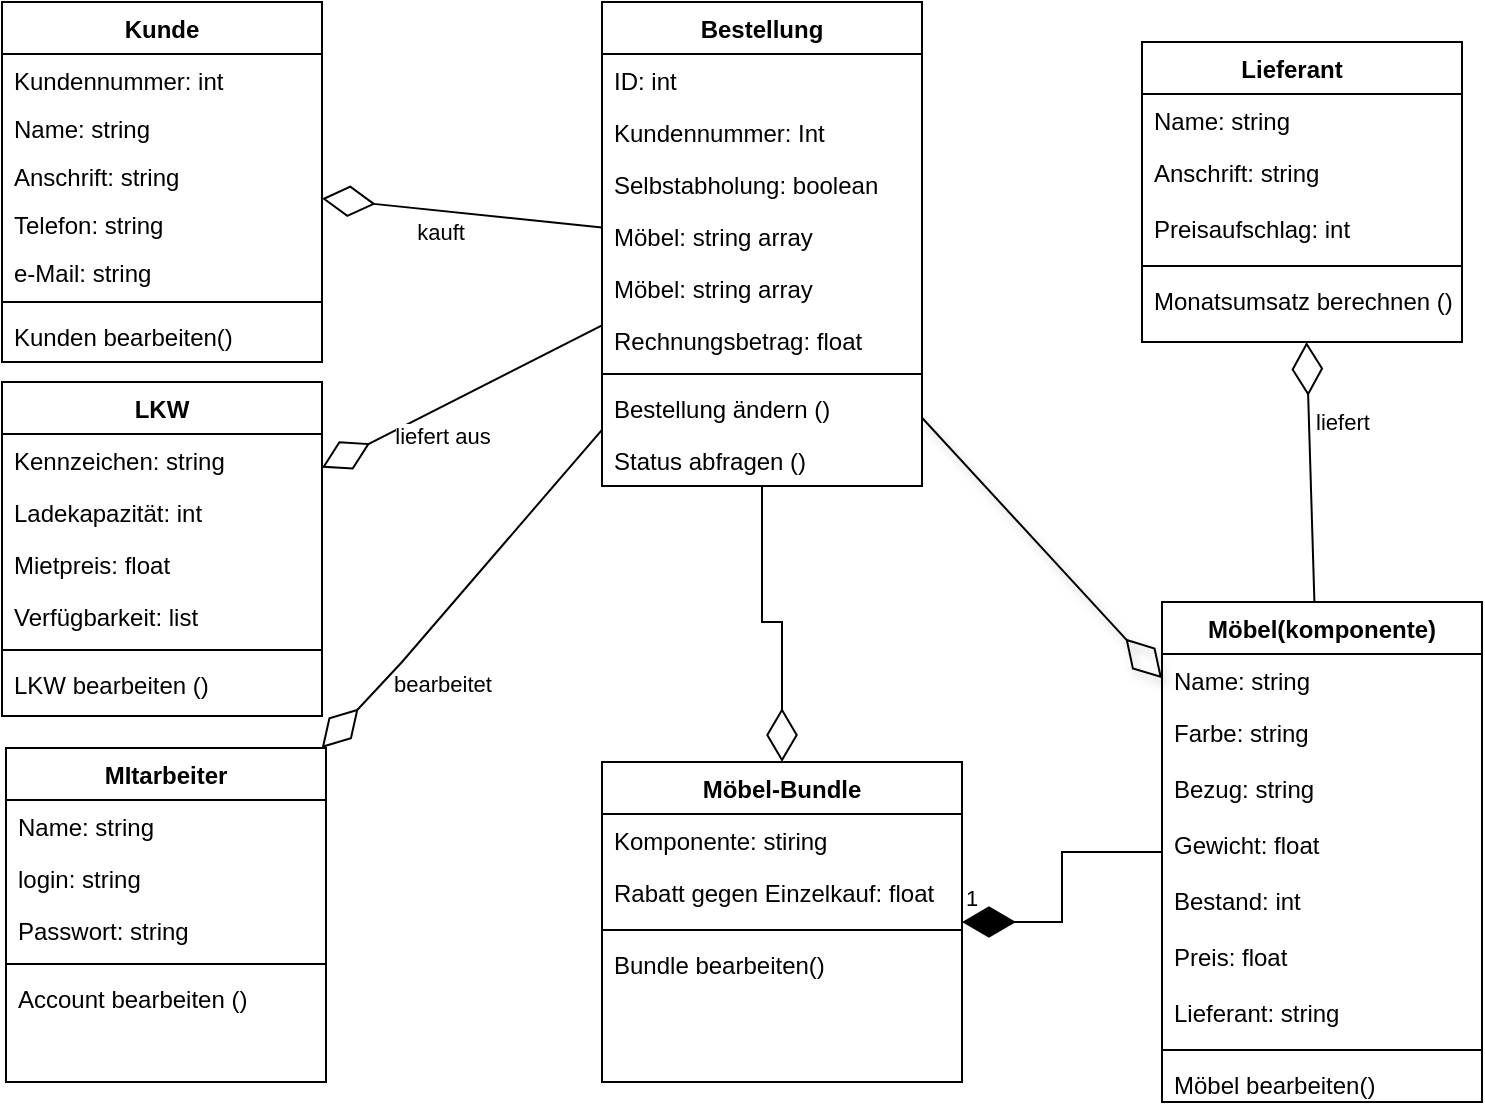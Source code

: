 <mxfile version="17.4.2" type="device"><diagram id="C5RBs43oDa-KdzZeNtuy" name="Page-1"><mxGraphModel dx="868" dy="593" grid="1" gridSize="10" guides="1" tooltips="1" connect="1" arrows="1" fold="1" page="1" pageScale="1" pageWidth="827" pageHeight="1169" math="0" shadow="0"><root><mxCell id="WIyWlLk6GJQsqaUBKTNV-0"/><mxCell id="WIyWlLk6GJQsqaUBKTNV-1" parent="WIyWlLk6GJQsqaUBKTNV-0"/><mxCell id="zkfFHV4jXpPFQw0GAbJ--0" value="Bestellung" style="swimlane;fontStyle=1;align=center;verticalAlign=top;childLayout=stackLayout;horizontal=1;startSize=26;horizontalStack=0;resizeParent=1;resizeLast=0;collapsible=1;marginBottom=0;rounded=0;shadow=0;strokeWidth=1;" parent="WIyWlLk6GJQsqaUBKTNV-1" vertex="1"><mxGeometry x="320" y="60" width="160" height="242" as="geometry"><mxRectangle x="220" y="120" width="160" height="26" as="alternateBounds"/></mxGeometry></mxCell><mxCell id="zkfFHV4jXpPFQw0GAbJ--1" value="ID: int" style="text;align=left;verticalAlign=top;spacingLeft=4;spacingRight=4;overflow=hidden;rotatable=0;points=[[0,0.5],[1,0.5]];portConstraint=eastwest;" parent="zkfFHV4jXpPFQw0GAbJ--0" vertex="1"><mxGeometry y="26" width="160" height="26" as="geometry"/></mxCell><mxCell id="zkfFHV4jXpPFQw0GAbJ--2" value="Kundennummer: Int" style="text;align=left;verticalAlign=top;spacingLeft=4;spacingRight=4;overflow=hidden;rotatable=0;points=[[0,0.5],[1,0.5]];portConstraint=eastwest;rounded=0;shadow=0;html=0;" parent="zkfFHV4jXpPFQw0GAbJ--0" vertex="1"><mxGeometry y="52" width="160" height="26" as="geometry"/></mxCell><mxCell id="zkfFHV4jXpPFQw0GAbJ--3" value="Selbstabholung: boolean" style="text;align=left;verticalAlign=top;spacingLeft=4;spacingRight=4;overflow=hidden;rotatable=0;points=[[0,0.5],[1,0.5]];portConstraint=eastwest;rounded=0;shadow=0;html=0;" parent="zkfFHV4jXpPFQw0GAbJ--0" vertex="1"><mxGeometry y="78" width="160" height="26" as="geometry"/></mxCell><mxCell id="eWckxhSSnQ0Szg1zqM8f-50" value="Möbel: string array " style="text;align=left;verticalAlign=top;spacingLeft=4;spacingRight=4;overflow=hidden;rotatable=0;points=[[0,0.5],[1,0.5]];portConstraint=eastwest;rounded=0;shadow=0;html=0;" parent="zkfFHV4jXpPFQw0GAbJ--0" vertex="1"><mxGeometry y="104" width="160" height="26" as="geometry"/></mxCell><mxCell id="eWckxhSSnQ0Szg1zqM8f-13" value="Möbel: string array " style="text;align=left;verticalAlign=top;spacingLeft=4;spacingRight=4;overflow=hidden;rotatable=0;points=[[0,0.5],[1,0.5]];portConstraint=eastwest;rounded=0;shadow=0;html=0;" parent="zkfFHV4jXpPFQw0GAbJ--0" vertex="1"><mxGeometry y="130" width="160" height="26" as="geometry"/></mxCell><mxCell id="eWckxhSSnQ0Szg1zqM8f-27" value="Rechnungsbetrag: float" style="text;align=left;verticalAlign=top;spacingLeft=4;spacingRight=4;overflow=hidden;rotatable=0;points=[[0,0.5],[1,0.5]];portConstraint=eastwest;rounded=0;shadow=0;html=0;" parent="zkfFHV4jXpPFQw0GAbJ--0" vertex="1"><mxGeometry y="156" width="160" height="26" as="geometry"/></mxCell><mxCell id="zkfFHV4jXpPFQw0GAbJ--4" value="" style="line;html=1;strokeWidth=1;align=left;verticalAlign=middle;spacingTop=-1;spacingLeft=3;spacingRight=3;rotatable=0;labelPosition=right;points=[];portConstraint=eastwest;" parent="zkfFHV4jXpPFQw0GAbJ--0" vertex="1"><mxGeometry y="182" width="160" height="8" as="geometry"/></mxCell><mxCell id="zkfFHV4jXpPFQw0GAbJ--5" value="Bestellung ändern ()" style="text;align=left;verticalAlign=top;spacingLeft=4;spacingRight=4;overflow=hidden;rotatable=0;points=[[0,0.5],[1,0.5]];portConstraint=eastwest;" parent="zkfFHV4jXpPFQw0GAbJ--0" vertex="1"><mxGeometry y="190" width="160" height="26" as="geometry"/></mxCell><mxCell id="eWckxhSSnQ0Szg1zqM8f-10" value="Status abfragen ()" style="text;align=left;verticalAlign=top;spacingLeft=4;spacingRight=4;overflow=hidden;rotatable=0;points=[[0,0.5],[1,0.5]];portConstraint=eastwest;" parent="zkfFHV4jXpPFQw0GAbJ--0" vertex="1"><mxGeometry y="216" width="160" height="26" as="geometry"/></mxCell><mxCell id="zkfFHV4jXpPFQw0GAbJ--6" value="Möbel(komponente)" style="swimlane;fontStyle=1;align=center;verticalAlign=top;childLayout=stackLayout;horizontal=1;startSize=26;horizontalStack=0;resizeParent=1;resizeLast=0;collapsible=1;marginBottom=0;rounded=0;shadow=0;strokeWidth=1;" parent="WIyWlLk6GJQsqaUBKTNV-1" vertex="1"><mxGeometry x="600" y="360" width="160" height="250" as="geometry"><mxRectangle x="130" y="380" width="160" height="26" as="alternateBounds"/></mxGeometry></mxCell><mxCell id="zkfFHV4jXpPFQw0GAbJ--7" value="Name: string" style="text;align=left;verticalAlign=top;spacingLeft=4;spacingRight=4;overflow=hidden;rotatable=0;points=[[0,0.5],[1,0.5]];portConstraint=eastwest;" parent="zkfFHV4jXpPFQw0GAbJ--6" vertex="1"><mxGeometry y="26" width="160" height="26" as="geometry"/></mxCell><mxCell id="zkfFHV4jXpPFQw0GAbJ--8" value="Farbe: string" style="text;align=left;verticalAlign=top;spacingLeft=4;spacingRight=4;overflow=hidden;rotatable=0;points=[[0,0.5],[1,0.5]];portConstraint=eastwest;rounded=0;shadow=0;html=0;" parent="zkfFHV4jXpPFQw0GAbJ--6" vertex="1"><mxGeometry y="52" width="160" height="28" as="geometry"/></mxCell><mxCell id="eWckxhSSnQ0Szg1zqM8f-0" value="Bezug: string" style="text;align=left;verticalAlign=top;spacingLeft=4;spacingRight=4;overflow=hidden;rotatable=0;points=[[0,0.5],[1,0.5]];portConstraint=eastwest;rounded=0;shadow=0;html=0;" parent="zkfFHV4jXpPFQw0GAbJ--6" vertex="1"><mxGeometry y="80" width="160" height="28" as="geometry"/></mxCell><mxCell id="eWckxhSSnQ0Szg1zqM8f-1" value="Gewicht: float" style="text;align=left;verticalAlign=top;spacingLeft=4;spacingRight=4;overflow=hidden;rotatable=0;points=[[0,0.5],[1,0.5]];portConstraint=eastwest;rounded=0;shadow=0;html=0;" parent="zkfFHV4jXpPFQw0GAbJ--6" vertex="1"><mxGeometry y="108" width="160" height="28" as="geometry"/></mxCell><mxCell id="eWckxhSSnQ0Szg1zqM8f-2" value="Bestand: int" style="text;align=left;verticalAlign=top;spacingLeft=4;spacingRight=4;overflow=hidden;rotatable=0;points=[[0,0.5],[1,0.5]];portConstraint=eastwest;rounded=0;shadow=0;html=0;" parent="zkfFHV4jXpPFQw0GAbJ--6" vertex="1"><mxGeometry y="136" width="160" height="28" as="geometry"/></mxCell><mxCell id="eWckxhSSnQ0Szg1zqM8f-9" value="Preis: float" style="text;align=left;verticalAlign=top;spacingLeft=4;spacingRight=4;overflow=hidden;rotatable=0;points=[[0,0.5],[1,0.5]];portConstraint=eastwest;rounded=0;shadow=0;html=0;" parent="zkfFHV4jXpPFQw0GAbJ--6" vertex="1"><mxGeometry y="164" width="160" height="28" as="geometry"/></mxCell><mxCell id="eWckxhSSnQ0Szg1zqM8f-69" value="Lieferant: string" style="text;align=left;verticalAlign=top;spacingLeft=4;spacingRight=4;overflow=hidden;rotatable=0;points=[[0,0.5],[1,0.5]];portConstraint=eastwest;rounded=0;shadow=0;html=0;" parent="zkfFHV4jXpPFQw0GAbJ--6" vertex="1"><mxGeometry y="192" width="160" height="28" as="geometry"/></mxCell><mxCell id="zkfFHV4jXpPFQw0GAbJ--9" value="" style="line;html=1;strokeWidth=1;align=left;verticalAlign=middle;spacingTop=-1;spacingLeft=3;spacingRight=3;rotatable=0;labelPosition=right;points=[];portConstraint=eastwest;" parent="zkfFHV4jXpPFQw0GAbJ--6" vertex="1"><mxGeometry y="220" width="160" height="8" as="geometry"/></mxCell><mxCell id="zkfFHV4jXpPFQw0GAbJ--11" value="Möbel bearbeiten()" style="text;align=left;verticalAlign=top;spacingLeft=4;spacingRight=4;overflow=hidden;rotatable=0;points=[[0,0.5],[1,0.5]];portConstraint=eastwest;" parent="zkfFHV4jXpPFQw0GAbJ--6" vertex="1"><mxGeometry y="228" width="160" height="22" as="geometry"/></mxCell><mxCell id="zkfFHV4jXpPFQw0GAbJ--13" value="Kunde" style="swimlane;fontStyle=1;align=center;verticalAlign=top;childLayout=stackLayout;horizontal=1;startSize=26;horizontalStack=0;resizeParent=1;resizeLast=0;collapsible=1;marginBottom=0;rounded=0;shadow=0;strokeWidth=1;" parent="WIyWlLk6GJQsqaUBKTNV-1" vertex="1"><mxGeometry x="20" y="60" width="160" height="180" as="geometry"><mxRectangle x="340" y="380" width="170" height="26" as="alternateBounds"/></mxGeometry></mxCell><mxCell id="zkfFHV4jXpPFQw0GAbJ--14" value="Kundennummer: int" style="text;align=left;verticalAlign=top;spacingLeft=4;spacingRight=4;overflow=hidden;rotatable=0;points=[[0,0.5],[1,0.5]];portConstraint=eastwest;" parent="zkfFHV4jXpPFQw0GAbJ--13" vertex="1"><mxGeometry y="26" width="160" height="24" as="geometry"/></mxCell><mxCell id="eWckxhSSnQ0Szg1zqM8f-4" value="Name: string&#10;" style="text;align=left;verticalAlign=top;spacingLeft=4;spacingRight=4;overflow=hidden;rotatable=0;points=[[0,0.5],[1,0.5]];portConstraint=eastwest;" parent="zkfFHV4jXpPFQw0GAbJ--13" vertex="1"><mxGeometry y="50" width="160" height="24" as="geometry"/></mxCell><mxCell id="eWckxhSSnQ0Szg1zqM8f-5" value="Anschrift: string" style="text;align=left;verticalAlign=top;spacingLeft=4;spacingRight=4;overflow=hidden;rotatable=0;points=[[0,0.5],[1,0.5]];portConstraint=eastwest;" parent="zkfFHV4jXpPFQw0GAbJ--13" vertex="1"><mxGeometry y="74" width="160" height="24" as="geometry"/></mxCell><mxCell id="eWckxhSSnQ0Szg1zqM8f-6" value="Telefon: string" style="text;align=left;verticalAlign=top;spacingLeft=4;spacingRight=4;overflow=hidden;rotatable=0;points=[[0,0.5],[1,0.5]];portConstraint=eastwest;" parent="zkfFHV4jXpPFQw0GAbJ--13" vertex="1"><mxGeometry y="98" width="160" height="24" as="geometry"/></mxCell><mxCell id="eWckxhSSnQ0Szg1zqM8f-7" value="e-Mail: string" style="text;align=left;verticalAlign=top;spacingLeft=4;spacingRight=4;overflow=hidden;rotatable=0;points=[[0,0.5],[1,0.5]];portConstraint=eastwest;" parent="zkfFHV4jXpPFQw0GAbJ--13" vertex="1"><mxGeometry y="122" width="160" height="24" as="geometry"/></mxCell><mxCell id="zkfFHV4jXpPFQw0GAbJ--15" value="" style="line;html=1;strokeWidth=1;align=left;verticalAlign=middle;spacingTop=-1;spacingLeft=3;spacingRight=3;rotatable=0;labelPosition=right;points=[];portConstraint=eastwest;" parent="zkfFHV4jXpPFQw0GAbJ--13" vertex="1"><mxGeometry y="146" width="160" height="8" as="geometry"/></mxCell><mxCell id="eWckxhSSnQ0Szg1zqM8f-8" value="Kunden bearbeiten()" style="text;align=left;verticalAlign=top;spacingLeft=4;spacingRight=4;overflow=hidden;rotatable=0;points=[[0,0.5],[1,0.5]];portConstraint=eastwest;" parent="zkfFHV4jXpPFQw0GAbJ--13" vertex="1"><mxGeometry y="154" width="160" height="24" as="geometry"/></mxCell><mxCell id="eWckxhSSnQ0Szg1zqM8f-17" value="LKW" style="swimlane;fontStyle=1;align=center;verticalAlign=top;childLayout=stackLayout;horizontal=1;startSize=26;horizontalStack=0;resizeParent=1;resizeLast=0;collapsible=1;marginBottom=0;rounded=0;shadow=0;strokeWidth=1;" parent="WIyWlLk6GJQsqaUBKTNV-1" vertex="1"><mxGeometry x="20" y="250" width="160" height="167" as="geometry"><mxRectangle x="550" y="140" width="160" height="26" as="alternateBounds"/></mxGeometry></mxCell><mxCell id="eWckxhSSnQ0Szg1zqM8f-18" value="Kennzeichen: string" style="text;align=left;verticalAlign=top;spacingLeft=4;spacingRight=4;overflow=hidden;rotatable=0;points=[[0,0.5],[1,0.5]];portConstraint=eastwest;" parent="eWckxhSSnQ0Szg1zqM8f-17" vertex="1"><mxGeometry y="26" width="160" height="26" as="geometry"/></mxCell><mxCell id="eWckxhSSnQ0Szg1zqM8f-19" value="Ladekapazität: int" style="text;align=left;verticalAlign=top;spacingLeft=4;spacingRight=4;overflow=hidden;rotatable=0;points=[[0,0.5],[1,0.5]];portConstraint=eastwest;rounded=0;shadow=0;html=0;" parent="eWckxhSSnQ0Szg1zqM8f-17" vertex="1"><mxGeometry y="52" width="160" height="26" as="geometry"/></mxCell><mxCell id="eWckxhSSnQ0Szg1zqM8f-20" value="Mietpreis: float" style="text;align=left;verticalAlign=top;spacingLeft=4;spacingRight=4;overflow=hidden;rotatable=0;points=[[0,0.5],[1,0.5]];portConstraint=eastwest;rounded=0;shadow=0;html=0;" parent="eWckxhSSnQ0Szg1zqM8f-17" vertex="1"><mxGeometry y="78" width="160" height="26" as="geometry"/></mxCell><mxCell id="eWckxhSSnQ0Szg1zqM8f-26" value="Verfügbarkeit: list" style="text;align=left;verticalAlign=top;spacingLeft=4;spacingRight=4;overflow=hidden;rotatable=0;points=[[0,0.5],[1,0.5]];portConstraint=eastwest;rounded=0;shadow=0;html=0;" parent="eWckxhSSnQ0Szg1zqM8f-17" vertex="1"><mxGeometry y="104" width="160" height="26" as="geometry"/></mxCell><mxCell id="eWckxhSSnQ0Szg1zqM8f-23" value="" style="line;html=1;strokeWidth=1;align=left;verticalAlign=middle;spacingTop=-1;spacingLeft=3;spacingRight=3;rotatable=0;labelPosition=right;points=[];portConstraint=eastwest;" parent="eWckxhSSnQ0Szg1zqM8f-17" vertex="1"><mxGeometry y="130" width="160" height="8" as="geometry"/></mxCell><mxCell id="eWckxhSSnQ0Szg1zqM8f-24" value="LKW bearbeiten ()" style="text;align=left;verticalAlign=top;spacingLeft=4;spacingRight=4;overflow=hidden;rotatable=0;points=[[0,0.5],[1,0.5]];portConstraint=eastwest;" parent="eWckxhSSnQ0Szg1zqM8f-17" vertex="1"><mxGeometry y="138" width="160" height="26" as="geometry"/></mxCell><mxCell id="eWckxhSSnQ0Szg1zqM8f-53" value="" style="endArrow=none;endFill=0;endSize=24;html=1;rounded=0;sourcePerimeterSpacing=0;startArrow=diamondThin;startFill=0;startSize=24;" parent="WIyWlLk6GJQsqaUBKTNV-1" source="zkfFHV4jXpPFQw0GAbJ--13" target="zkfFHV4jXpPFQw0GAbJ--0" edge="1"><mxGeometry width="160" relative="1" as="geometry"><mxPoint x="390" y="320" as="sourcePoint"/><mxPoint x="550" y="320" as="targetPoint"/></mxGeometry></mxCell><mxCell id="AyUcE55Tfbbs17tfdWff-28" value="kauft" style="edgeLabel;html=1;align=center;verticalAlign=middle;resizable=0;points=[];" parent="eWckxhSSnQ0Szg1zqM8f-53" vertex="1" connectable="0"><mxGeometry x="-0.152" y="-4" relative="1" as="geometry"><mxPoint y="6" as="offset"/></mxGeometry></mxCell><mxCell id="eWckxhSSnQ0Szg1zqM8f-55" value="" style="endArrow=none;endFill=0;endSize=24;html=1;rounded=0;sourcePerimeterSpacing=0;startArrow=diamondThin;startFill=0;startSize=24;" parent="WIyWlLk6GJQsqaUBKTNV-1" source="eWckxhSSnQ0Szg1zqM8f-17" target="zkfFHV4jXpPFQw0GAbJ--0" edge="1"><mxGeometry width="160" relative="1" as="geometry"><mxPoint x="390" y="320" as="sourcePoint"/><mxPoint x="550" y="320" as="targetPoint"/></mxGeometry></mxCell><mxCell id="AyUcE55Tfbbs17tfdWff-27" value="liefert aus" style="edgeLabel;html=1;align=center;verticalAlign=middle;resizable=0;points=[];" parent="eWckxhSSnQ0Szg1zqM8f-55" vertex="1" connectable="0"><mxGeometry x="-0.324" y="-4" relative="1" as="geometry"><mxPoint x="11" y="4" as="offset"/></mxGeometry></mxCell><mxCell id="eWckxhSSnQ0Szg1zqM8f-56" value="" style="endArrow=none;endFill=0;endSize=24;html=1;rounded=0;sourcePerimeterSpacing=0;startArrow=diamondThin;startFill=0;shadow=1;startSize=24;" parent="WIyWlLk6GJQsqaUBKTNV-1" source="zkfFHV4jXpPFQw0GAbJ--6" target="zkfFHV4jXpPFQw0GAbJ--0" edge="1"><mxGeometry width="160" relative="1" as="geometry"><mxPoint x="390" y="320" as="sourcePoint"/><mxPoint x="550" y="320" as="targetPoint"/></mxGeometry></mxCell><mxCell id="eWckxhSSnQ0Szg1zqM8f-59" value="Lieferant   " style="swimlane;fontStyle=1;align=center;verticalAlign=top;childLayout=stackLayout;horizontal=1;startSize=26;horizontalStack=0;resizeParent=1;resizeLast=0;collapsible=1;marginBottom=0;rounded=0;shadow=0;strokeWidth=1;" parent="WIyWlLk6GJQsqaUBKTNV-1" vertex="1"><mxGeometry x="590" y="80" width="160" height="150" as="geometry"><mxRectangle x="130" y="380" width="160" height="26" as="alternateBounds"/></mxGeometry></mxCell><mxCell id="eWckxhSSnQ0Szg1zqM8f-60" value="Name: string" style="text;align=left;verticalAlign=top;spacingLeft=4;spacingRight=4;overflow=hidden;rotatable=0;points=[[0,0.5],[1,0.5]];portConstraint=eastwest;" parent="eWckxhSSnQ0Szg1zqM8f-59" vertex="1"><mxGeometry y="26" width="160" height="26" as="geometry"/></mxCell><mxCell id="eWckxhSSnQ0Szg1zqM8f-65" value="Anschrift: string" style="text;align=left;verticalAlign=top;spacingLeft=4;spacingRight=4;overflow=hidden;rotatable=0;points=[[0,0.5],[1,0.5]];portConstraint=eastwest;rounded=0;shadow=0;html=0;" parent="eWckxhSSnQ0Szg1zqM8f-59" vertex="1"><mxGeometry y="52" width="160" height="28" as="geometry"/></mxCell><mxCell id="eWckxhSSnQ0Szg1zqM8f-68" value="Preisaufschlag: int" style="text;align=left;verticalAlign=top;spacingLeft=4;spacingRight=4;overflow=hidden;rotatable=0;points=[[0,0.5],[1,0.5]];portConstraint=eastwest;rounded=0;shadow=0;html=0;" parent="eWckxhSSnQ0Szg1zqM8f-59" vertex="1"><mxGeometry y="80" width="160" height="28" as="geometry"/></mxCell><mxCell id="eWckxhSSnQ0Szg1zqM8f-66" value="" style="line;html=1;strokeWidth=1;align=left;verticalAlign=middle;spacingTop=-1;spacingLeft=3;spacingRight=3;rotatable=0;labelPosition=right;points=[];portConstraint=eastwest;" parent="eWckxhSSnQ0Szg1zqM8f-59" vertex="1"><mxGeometry y="108" width="160" height="8" as="geometry"/></mxCell><mxCell id="eWckxhSSnQ0Szg1zqM8f-67" value="Monatsumsatz berechnen ()" style="text;align=left;verticalAlign=top;spacingLeft=4;spacingRight=4;overflow=hidden;rotatable=0;points=[[0,0.5],[1,0.5]];portConstraint=eastwest;" parent="eWckxhSSnQ0Szg1zqM8f-59" vertex="1"><mxGeometry y="116" width="160" height="22" as="geometry"/></mxCell><mxCell id="eWckxhSSnQ0Szg1zqM8f-70" value="" style="endArrow=diamondThin;html=1;rounded=0;startSize=24;endSize=24;sourcePerimeterSpacing=0;endFill=0;startArrow=none;startFill=0;" parent="WIyWlLk6GJQsqaUBKTNV-1" source="zkfFHV4jXpPFQw0GAbJ--6" target="eWckxhSSnQ0Szg1zqM8f-59" edge="1"><mxGeometry width="50" height="50" relative="1" as="geometry"><mxPoint x="450" y="340" as="sourcePoint"/><mxPoint x="500" y="290" as="targetPoint"/></mxGeometry></mxCell><mxCell id="AyUcE55Tfbbs17tfdWff-33" value="liefert" style="edgeLabel;html=1;align=center;verticalAlign=middle;resizable=0;points=[];" parent="eWckxhSSnQ0Szg1zqM8f-70" vertex="1" connectable="0"><mxGeometry x="0.245" y="-2" relative="1" as="geometry"><mxPoint x="14" y="-9" as="offset"/></mxGeometry></mxCell><mxCell id="AyUcE55Tfbbs17tfdWff-0" value="MItarbeiter" style="swimlane;fontStyle=1;align=center;verticalAlign=top;childLayout=stackLayout;horizontal=1;startSize=26;horizontalStack=0;resizeParent=1;resizeLast=0;collapsible=1;marginBottom=0;rounded=0;shadow=0;strokeWidth=1;" parent="WIyWlLk6GJQsqaUBKTNV-1" vertex="1"><mxGeometry x="22" y="433" width="160" height="167" as="geometry"><mxRectangle x="550" y="140" width="160" height="26" as="alternateBounds"/></mxGeometry></mxCell><mxCell id="AyUcE55Tfbbs17tfdWff-1" value="Name: string" style="text;align=left;verticalAlign=top;spacingLeft=4;spacingRight=4;overflow=hidden;rotatable=0;points=[[0,0.5],[1,0.5]];portConstraint=eastwest;" parent="AyUcE55Tfbbs17tfdWff-0" vertex="1"><mxGeometry y="26" width="160" height="26" as="geometry"/></mxCell><mxCell id="AyUcE55Tfbbs17tfdWff-2" value="login: string" style="text;align=left;verticalAlign=top;spacingLeft=4;spacingRight=4;overflow=hidden;rotatable=0;points=[[0,0.5],[1,0.5]];portConstraint=eastwest;rounded=0;shadow=0;html=0;" parent="AyUcE55Tfbbs17tfdWff-0" vertex="1"><mxGeometry y="52" width="160" height="26" as="geometry"/></mxCell><mxCell id="AyUcE55Tfbbs17tfdWff-3" value="Passwort: string" style="text;align=left;verticalAlign=top;spacingLeft=4;spacingRight=4;overflow=hidden;rotatable=0;points=[[0,0.5],[1,0.5]];portConstraint=eastwest;rounded=0;shadow=0;html=0;" parent="AyUcE55Tfbbs17tfdWff-0" vertex="1"><mxGeometry y="78" width="160" height="26" as="geometry"/></mxCell><mxCell id="AyUcE55Tfbbs17tfdWff-5" value="" style="line;html=1;strokeWidth=1;align=left;verticalAlign=middle;spacingTop=-1;spacingLeft=3;spacingRight=3;rotatable=0;labelPosition=right;points=[];portConstraint=eastwest;" parent="AyUcE55Tfbbs17tfdWff-0" vertex="1"><mxGeometry y="104" width="160" height="8" as="geometry"/></mxCell><mxCell id="AyUcE55Tfbbs17tfdWff-6" value="Account bearbeiten ()" style="text;align=left;verticalAlign=top;spacingLeft=4;spacingRight=4;overflow=hidden;rotatable=0;points=[[0,0.5],[1,0.5]];portConstraint=eastwest;" parent="AyUcE55Tfbbs17tfdWff-0" vertex="1"><mxGeometry y="112" width="160" height="26" as="geometry"/></mxCell><mxCell id="AyUcE55Tfbbs17tfdWff-8" value="" style="endArrow=none;html=1;rounded=0;startSize=24;startArrow=diamondThin;startFill=0;endFill=0;endSize=24;" parent="WIyWlLk6GJQsqaUBKTNV-1" source="AyUcE55Tfbbs17tfdWff-0" target="zkfFHV4jXpPFQw0GAbJ--0" edge="1"><mxGeometry width="50" height="50" relative="1" as="geometry"><mxPoint x="390" y="330" as="sourcePoint"/><mxPoint x="440" y="280" as="targetPoint"/><Array as="points"><mxPoint x="220" y="390"/></Array></mxGeometry></mxCell><mxCell id="AyUcE55Tfbbs17tfdWff-26" value="bearbeitet" style="edgeLabel;html=1;align=center;verticalAlign=middle;resizable=0;points=[];" parent="AyUcE55Tfbbs17tfdWff-8" vertex="1" connectable="0"><mxGeometry x="-0.166" y="-2" relative="1" as="geometry"><mxPoint x="-1" y="32" as="offset"/></mxGeometry></mxCell><mxCell id="AyUcE55Tfbbs17tfdWff-30" value="" style="edgeStyle=orthogonalEdgeStyle;rounded=0;orthogonalLoop=1;jettySize=auto;html=1;startArrow=diamondThin;startFill=0;endArrow=none;endFill=0;startSize=24;endSize=24;" parent="WIyWlLk6GJQsqaUBKTNV-1" source="AyUcE55Tfbbs17tfdWff-14" target="zkfFHV4jXpPFQw0GAbJ--0" edge="1"><mxGeometry relative="1" as="geometry"><mxPoint x="410" y="360" as="targetPoint"/><Array as="points"><mxPoint x="410" y="370"/><mxPoint x="400" y="370"/></Array></mxGeometry></mxCell><mxCell id="AyUcE55Tfbbs17tfdWff-14" value="Möbel-Bundle" style="swimlane;fontStyle=1;align=center;verticalAlign=top;childLayout=stackLayout;horizontal=1;startSize=26;horizontalStack=0;resizeParent=1;resizeLast=0;collapsible=1;marginBottom=0;rounded=0;shadow=0;strokeWidth=1;" parent="WIyWlLk6GJQsqaUBKTNV-1" vertex="1"><mxGeometry x="320" y="440" width="180" height="160" as="geometry"><mxRectangle x="130" y="380" width="160" height="26" as="alternateBounds"/></mxGeometry></mxCell><mxCell id="AyUcE55Tfbbs17tfdWff-15" value="Komponente: stiring" style="text;align=left;verticalAlign=top;spacingLeft=4;spacingRight=4;overflow=hidden;rotatable=0;points=[[0,0.5],[1,0.5]];portConstraint=eastwest;" parent="AyUcE55Tfbbs17tfdWff-14" vertex="1"><mxGeometry y="26" width="180" height="26" as="geometry"/></mxCell><mxCell id="AyUcE55Tfbbs17tfdWff-16" value="Rabatt gegen Einzelkauf: float" style="text;align=left;verticalAlign=top;spacingLeft=4;spacingRight=4;overflow=hidden;rotatable=0;points=[[0,0.5],[1,0.5]];portConstraint=eastwest;rounded=0;shadow=0;html=0;" parent="AyUcE55Tfbbs17tfdWff-14" vertex="1"><mxGeometry y="52" width="180" height="28" as="geometry"/></mxCell><mxCell id="AyUcE55Tfbbs17tfdWff-22" value="" style="line;html=1;strokeWidth=1;align=left;verticalAlign=middle;spacingTop=-1;spacingLeft=3;spacingRight=3;rotatable=0;labelPosition=right;points=[];portConstraint=eastwest;" parent="AyUcE55Tfbbs17tfdWff-14" vertex="1"><mxGeometry y="80" width="180" height="8" as="geometry"/></mxCell><mxCell id="AyUcE55Tfbbs17tfdWff-23" value="Bundle bearbeiten()" style="text;align=left;verticalAlign=top;spacingLeft=4;spacingRight=4;overflow=hidden;rotatable=0;points=[[0,0.5],[1,0.5]];portConstraint=eastwest;" parent="AyUcE55Tfbbs17tfdWff-14" vertex="1"><mxGeometry y="88" width="180" height="22" as="geometry"/></mxCell><mxCell id="AyUcE55Tfbbs17tfdWff-32" value="1" style="endArrow=none;html=1;endSize=12;startArrow=diamondThin;startSize=24;startFill=1;edgeStyle=orthogonalEdgeStyle;align=left;verticalAlign=bottom;rounded=0;endFill=0;" parent="WIyWlLk6GJQsqaUBKTNV-1" source="AyUcE55Tfbbs17tfdWff-14" target="zkfFHV4jXpPFQw0GAbJ--6" edge="1"><mxGeometry x="-1" y="3" relative="1" as="geometry"><mxPoint x="330" y="560" as="sourcePoint"/><mxPoint x="490" y="560" as="targetPoint"/><Array as="points"/></mxGeometry></mxCell></root></mxGraphModel></diagram></mxfile>